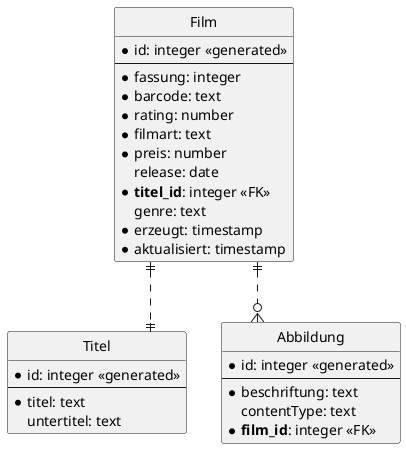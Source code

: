' Preview durch <Alt>d

@startuml ER Diagramm

' hide the spot
hide circle

' evtl. Prbleme mit Kraehenfuessen vermeiden
skinparam linetype ortho

entity "Film" {
  * id: integer <<generated>>
  --
  * fassung: integer
  * barcode: text
  * rating: number
  * filmart: text
  * preis: number
    release: date
  * **titel_id**: integer <<FK>>
    genre: text
  * erzeugt: timestamp
  * aktualisiert: timestamp
}

entity "Titel" {
  * id: integer <<generated>>
  --
  * titel: text
    untertitel: text
}

entity "Abbildung" {
  * id: integer <<generated>>
  --
  * beschriftung: text
    contentType: text
  * **film_id**: integer <<FK>>
}

Film ||..|| Titel
Film ||..o{ Abbildung


@enduml
